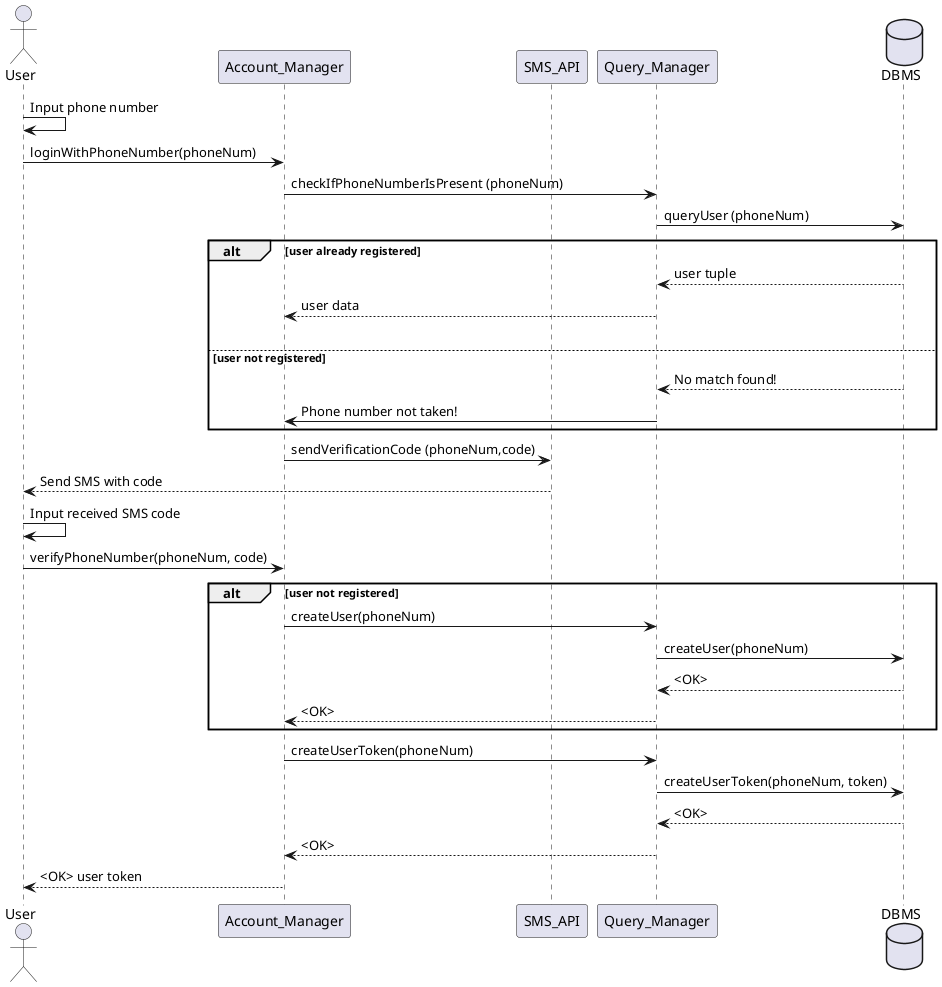 @startuml seq_user_login

actor User as a
participant Account_Manager as am
participant SMS_API as sms
participant Query_Manager as qm
database DBMS as db

a -> a : Input phone number
a -> am : loginWithPhoneNumber(phoneNum)
am -> qm : checkIfPhoneNumberIsPresent (phoneNum)
qm -> db : queryUser (phoneNum)
alt user already registered
    db --> qm : user tuple
    qm --> am : user data
    |||
else user not registered
    db --> qm : No match found!
    qm -> am : Phone number not taken!
end
    am -> sms : sendVerificationCode (phoneNum,code)
    sms --> a : Send SMS with code
    a -> a : Input received SMS code
    a -> am : verifyPhoneNumber(phoneNum, code)

alt user not registered
    am -> qm : createUser(phoneNum)
    qm -> db : createUser(phoneNum)
    db --> qm : <OK>
    qm --> am : <OK>
end
    am -> qm : createUserToken(phoneNum)
    qm -> db : createUserToken(phoneNum, token)
    db --> qm : <OK>
    qm --> am : <OK>
    am --> a : <OK> user token
@enduml